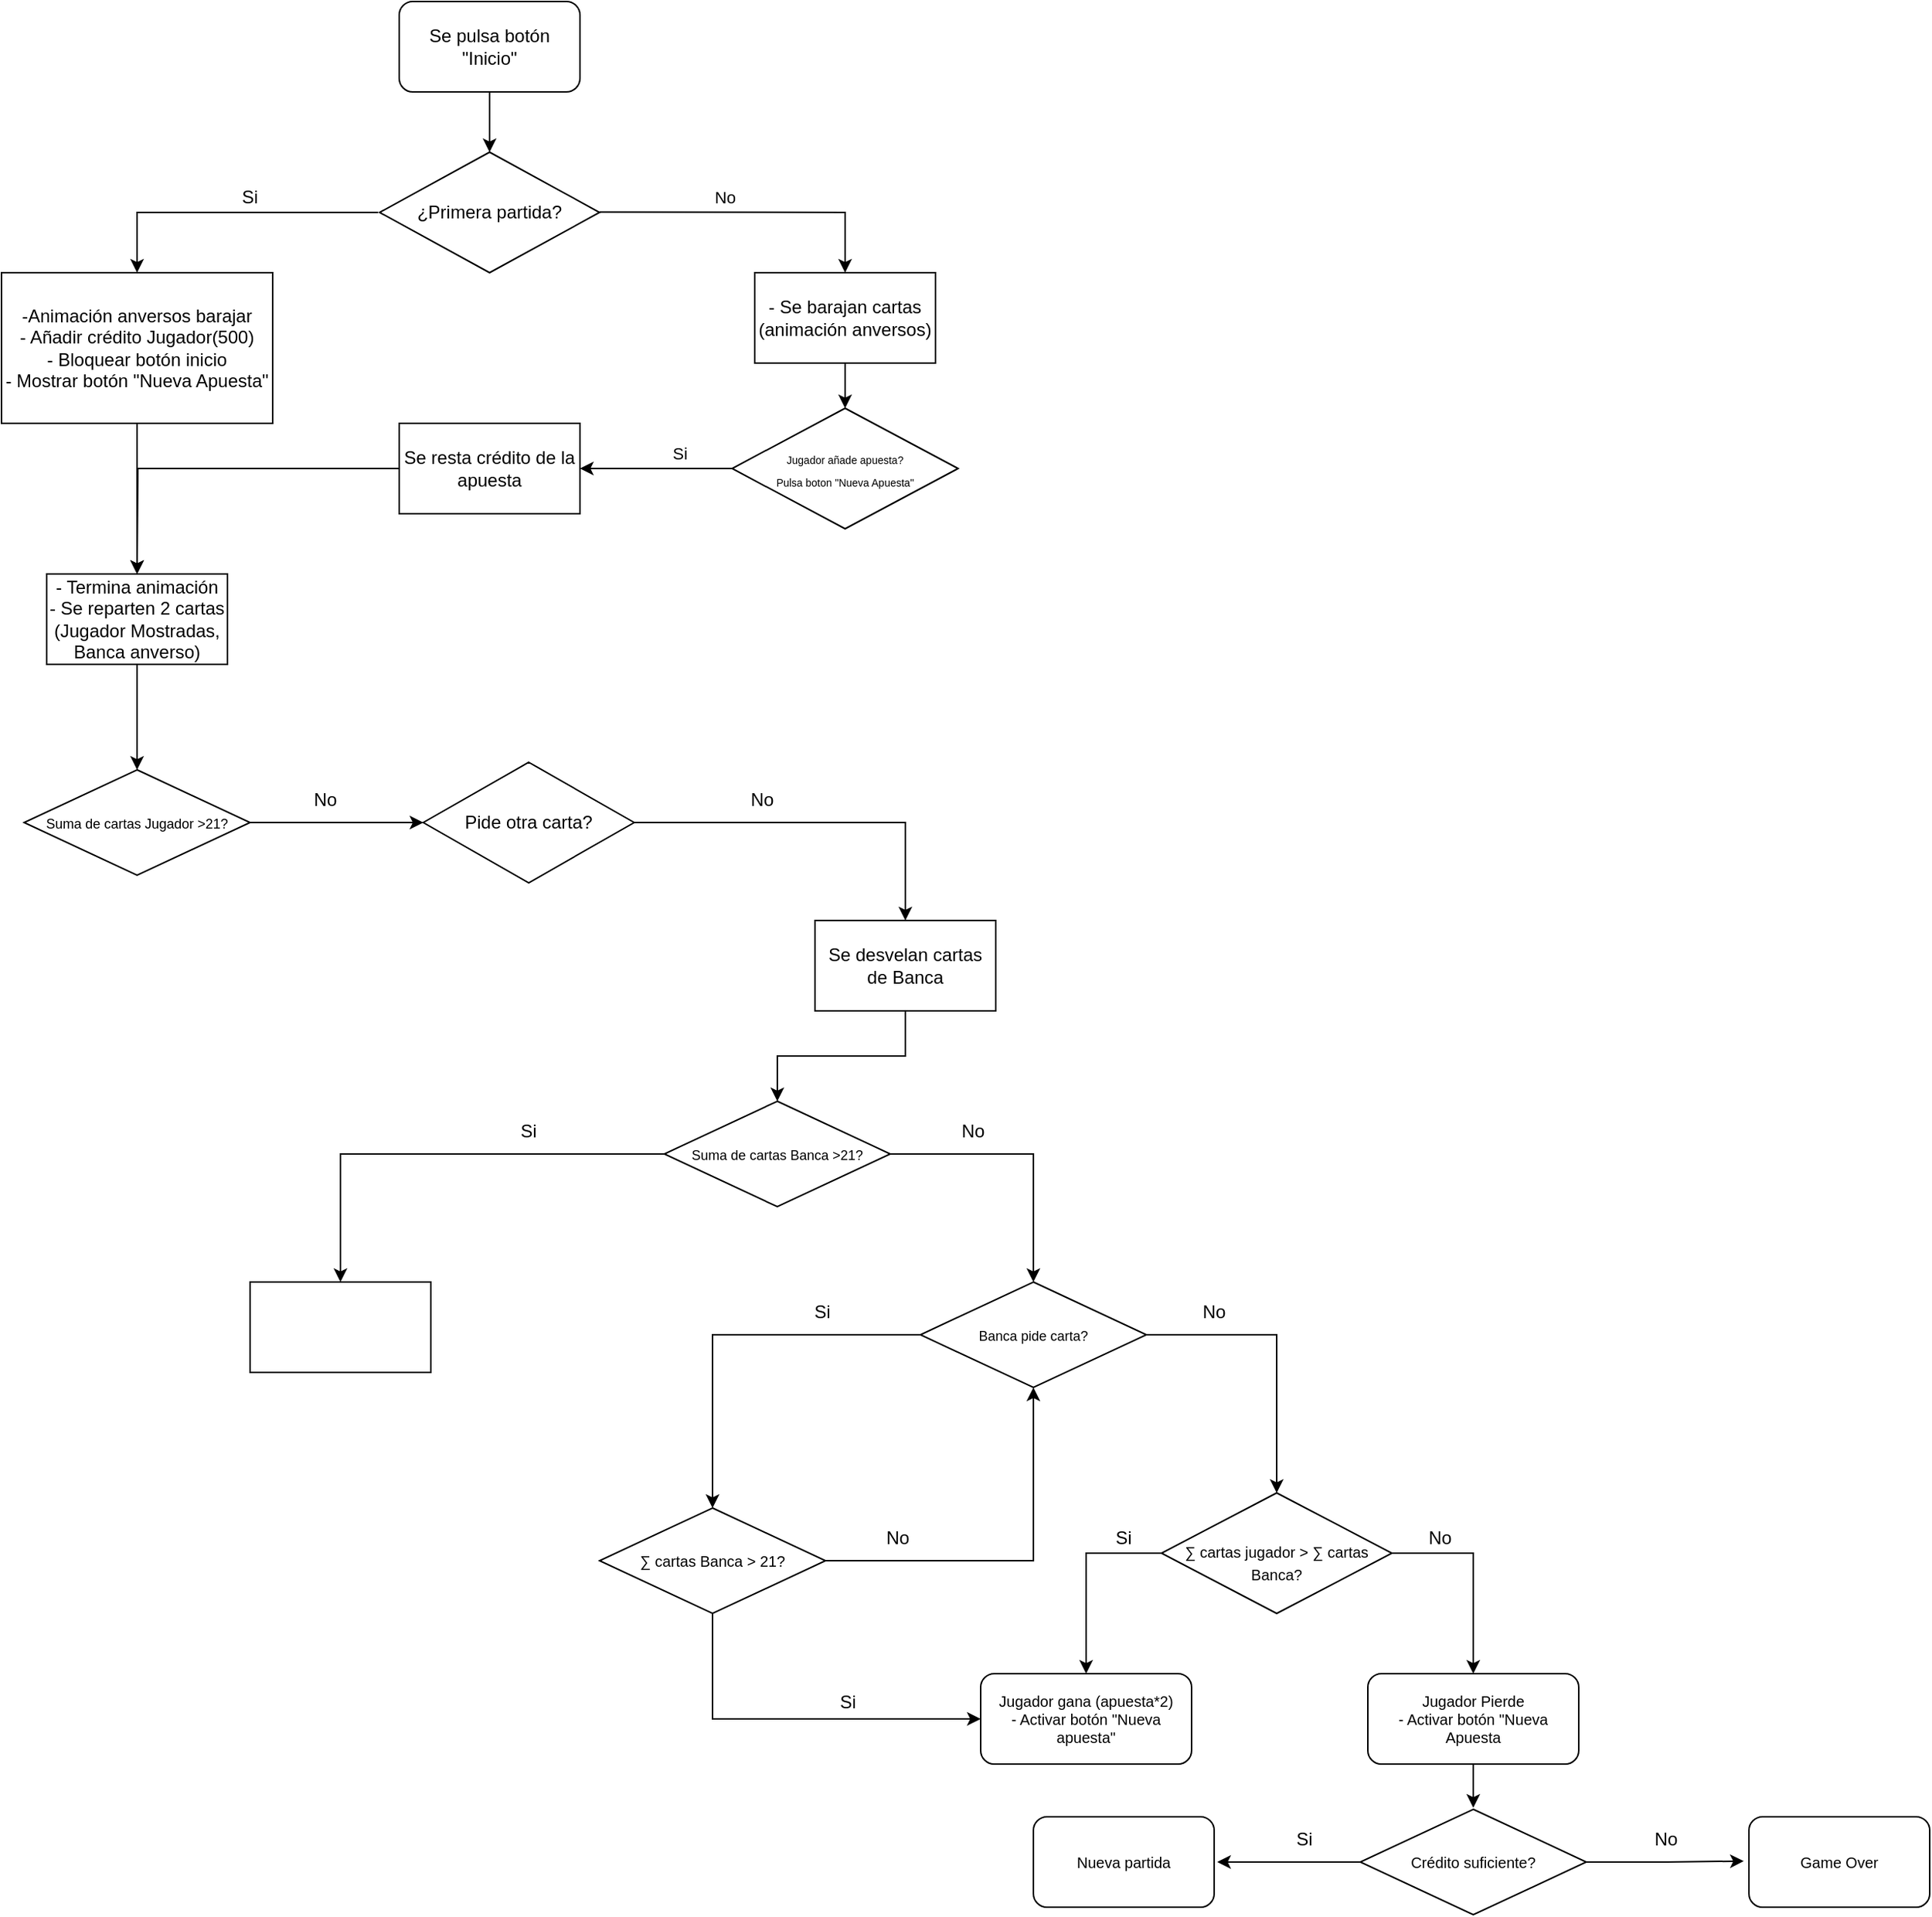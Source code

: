 <mxfile version="17.4.2" type="github">
  <diagram id="C5RBs43oDa-KdzZeNtuy" name="Page-1">
    <mxGraphModel dx="1178" dy="655" grid="1" gridSize="10" guides="1" tooltips="1" connect="1" arrows="1" fold="1" page="1" pageScale="1" pageWidth="827" pageHeight="1169" math="0" shadow="0">
      <root>
        <mxCell id="WIyWlLk6GJQsqaUBKTNV-0" />
        <mxCell id="WIyWlLk6GJQsqaUBKTNV-1" parent="WIyWlLk6GJQsqaUBKTNV-0" />
        <mxCell id="qIoHM2bMdAqv-RKR4ZxZ-0" value="Se pulsa botón &quot;Inicio&quot;" style="rounded=1;whiteSpace=wrap;html=1;" vertex="1" parent="WIyWlLk6GJQsqaUBKTNV-1">
          <mxGeometry x="354" y="30" width="120" height="60" as="geometry" />
        </mxCell>
        <mxCell id="qIoHM2bMdAqv-RKR4ZxZ-1" value="" style="endArrow=classic;html=1;rounded=0;exitX=0.5;exitY=1;exitDx=0;exitDy=0;" edge="1" parent="WIyWlLk6GJQsqaUBKTNV-1" source="qIoHM2bMdAqv-RKR4ZxZ-0">
          <mxGeometry width="50" height="50" relative="1" as="geometry">
            <mxPoint x="390" y="600" as="sourcePoint" />
            <mxPoint x="414" y="130" as="targetPoint" />
          </mxGeometry>
        </mxCell>
        <mxCell id="qIoHM2bMdAqv-RKR4ZxZ-13" value="" style="edgeStyle=orthogonalEdgeStyle;rounded=0;orthogonalLoop=1;jettySize=auto;html=1;" edge="1" parent="WIyWlLk6GJQsqaUBKTNV-1" source="qIoHM2bMdAqv-RKR4ZxZ-2" target="qIoHM2bMdAqv-RKR4ZxZ-12">
          <mxGeometry relative="1" as="geometry" />
        </mxCell>
        <mxCell id="qIoHM2bMdAqv-RKR4ZxZ-2" value="-Animación anversos barajar&lt;br&gt;- Añadir crédito Jugador(500)&lt;br&gt;- Bloquear botón inicio&lt;br&gt;- Mostrar botón &quot;Nueva Apuesta&quot;&lt;br&gt;" style="rounded=0;whiteSpace=wrap;html=1;" vertex="1" parent="WIyWlLk6GJQsqaUBKTNV-1">
          <mxGeometry x="90" y="210" width="180" height="100" as="geometry" />
        </mxCell>
        <mxCell id="qIoHM2bMdAqv-RKR4ZxZ-3" value="¿Primera partida?" style="rhombus;whiteSpace=wrap;html=1;" vertex="1" parent="WIyWlLk6GJQsqaUBKTNV-1">
          <mxGeometry x="341" y="130" width="146" height="80" as="geometry" />
        </mxCell>
        <mxCell id="qIoHM2bMdAqv-RKR4ZxZ-4" value="Si" style="endArrow=classic;html=1;rounded=0;entryX=0.5;entryY=0;entryDx=0;entryDy=0;" edge="1" parent="WIyWlLk6GJQsqaUBKTNV-1" target="qIoHM2bMdAqv-RKR4ZxZ-2">
          <mxGeometry x="-1" y="256" relative="1" as="geometry">
            <mxPoint x="340" y="170" as="sourcePoint" />
            <mxPoint x="240" y="170" as="targetPoint" />
            <Array as="points">
              <mxPoint x="180" y="170" />
            </Array>
            <mxPoint x="200" y="-96" as="offset" />
          </mxGeometry>
        </mxCell>
        <mxCell id="qIoHM2bMdAqv-RKR4ZxZ-6" value="" style="endArrow=classic;html=1;rounded=0;entryX=0.5;entryY=0;entryDx=0;entryDy=0;" edge="1" parent="WIyWlLk6GJQsqaUBKTNV-1" target="qIoHM2bMdAqv-RKR4ZxZ-8">
          <mxGeometry relative="1" as="geometry">
            <mxPoint x="487" y="169.71" as="sourcePoint" />
            <mxPoint x="587" y="169.71" as="targetPoint" />
            <Array as="points">
              <mxPoint x="650" y="170" />
            </Array>
          </mxGeometry>
        </mxCell>
        <mxCell id="qIoHM2bMdAqv-RKR4ZxZ-7" value="No" style="edgeLabel;resizable=0;html=1;align=center;verticalAlign=middle;" connectable="0" vertex="1" parent="qIoHM2bMdAqv-RKR4ZxZ-6">
          <mxGeometry relative="1" as="geometry">
            <mxPoint x="-19" y="-10" as="offset" />
          </mxGeometry>
        </mxCell>
        <mxCell id="qIoHM2bMdAqv-RKR4ZxZ-15" style="edgeStyle=orthogonalEdgeStyle;rounded=0;orthogonalLoop=1;jettySize=auto;html=1;exitX=0.5;exitY=1;exitDx=0;exitDy=0;entryX=0.5;entryY=0;entryDx=0;entryDy=0;" edge="1" parent="WIyWlLk6GJQsqaUBKTNV-1" source="qIoHM2bMdAqv-RKR4ZxZ-8" target="qIoHM2bMdAqv-RKR4ZxZ-14">
          <mxGeometry relative="1" as="geometry" />
        </mxCell>
        <mxCell id="qIoHM2bMdAqv-RKR4ZxZ-8" value="- Se barajan cartas (animación anversos)&lt;br&gt;" style="rounded=0;whiteSpace=wrap;html=1;" vertex="1" parent="WIyWlLk6GJQsqaUBKTNV-1">
          <mxGeometry x="590" y="210" width="120" height="60" as="geometry" />
        </mxCell>
        <mxCell id="qIoHM2bMdAqv-RKR4ZxZ-25" value="" style="edgeStyle=orthogonalEdgeStyle;rounded=0;orthogonalLoop=1;jettySize=auto;html=1;fontSize=12;" edge="1" parent="WIyWlLk6GJQsqaUBKTNV-1" source="qIoHM2bMdAqv-RKR4ZxZ-12" target="qIoHM2bMdAqv-RKR4ZxZ-24">
          <mxGeometry relative="1" as="geometry" />
        </mxCell>
        <mxCell id="qIoHM2bMdAqv-RKR4ZxZ-12" value="- Termina animación&lt;br&gt;- Se reparten 2 cartas (Jugador Mostradas,&lt;br&gt;Banca anverso)" style="whiteSpace=wrap;html=1;rounded=0;" vertex="1" parent="WIyWlLk6GJQsqaUBKTNV-1">
          <mxGeometry x="120" y="410" width="120" height="60" as="geometry" />
        </mxCell>
        <mxCell id="qIoHM2bMdAqv-RKR4ZxZ-20" value="" style="edgeStyle=orthogonalEdgeStyle;rounded=0;orthogonalLoop=1;jettySize=auto;html=1;fontSize=7;" edge="1" parent="WIyWlLk6GJQsqaUBKTNV-1" source="qIoHM2bMdAqv-RKR4ZxZ-14" target="qIoHM2bMdAqv-RKR4ZxZ-19">
          <mxGeometry relative="1" as="geometry" />
        </mxCell>
        <mxCell id="qIoHM2bMdAqv-RKR4ZxZ-14" value="&lt;font style=&quot;font-size: 7px&quot;&gt;Jugador añade apuesta?&lt;br&gt;Pulsa boton &quot;Nueva Apuesta&quot;&lt;/font&gt;" style="rhombus;whiteSpace=wrap;html=1;" vertex="1" parent="WIyWlLk6GJQsqaUBKTNV-1">
          <mxGeometry x="575" y="300" width="150" height="80" as="geometry" />
        </mxCell>
        <mxCell id="qIoHM2bMdAqv-RKR4ZxZ-21" style="edgeStyle=orthogonalEdgeStyle;rounded=0;orthogonalLoop=1;jettySize=auto;html=1;fontSize=7;" edge="1" parent="WIyWlLk6GJQsqaUBKTNV-1" source="qIoHM2bMdAqv-RKR4ZxZ-19">
          <mxGeometry relative="1" as="geometry">
            <mxPoint x="180" y="410" as="targetPoint" />
          </mxGeometry>
        </mxCell>
        <mxCell id="qIoHM2bMdAqv-RKR4ZxZ-19" value="Se resta crédito de la apuesta" style="whiteSpace=wrap;html=1;" vertex="1" parent="WIyWlLk6GJQsqaUBKTNV-1">
          <mxGeometry x="354" y="310" width="120" height="60" as="geometry" />
        </mxCell>
        <mxCell id="qIoHM2bMdAqv-RKR4ZxZ-23" value="&lt;font style=&quot;font-size: 12px&quot;&gt;Si&lt;/font&gt;" style="text;html=1;strokeColor=none;fillColor=none;align=center;verticalAlign=middle;whiteSpace=wrap;rounded=0;fontSize=7;" vertex="1" parent="WIyWlLk6GJQsqaUBKTNV-1">
          <mxGeometry x="240" y="150" width="30" height="20" as="geometry" />
        </mxCell>
        <mxCell id="qIoHM2bMdAqv-RKR4ZxZ-27" value="" style="edgeStyle=orthogonalEdgeStyle;rounded=0;orthogonalLoop=1;jettySize=auto;html=1;fontSize=9;" edge="1" parent="WIyWlLk6GJQsqaUBKTNV-1" source="qIoHM2bMdAqv-RKR4ZxZ-24" target="qIoHM2bMdAqv-RKR4ZxZ-26">
          <mxGeometry relative="1" as="geometry" />
        </mxCell>
        <mxCell id="qIoHM2bMdAqv-RKR4ZxZ-24" value="&lt;font style=&quot;font-size: 9px&quot;&gt;Suma de cartas Jugador &amp;gt;21?&lt;/font&gt;" style="rhombus;whiteSpace=wrap;html=1;rounded=0;" vertex="1" parent="WIyWlLk6GJQsqaUBKTNV-1">
          <mxGeometry x="105" y="540" width="150" height="70" as="geometry" />
        </mxCell>
        <mxCell id="qIoHM2bMdAqv-RKR4ZxZ-30" value="" style="edgeStyle=orthogonalEdgeStyle;rounded=0;orthogonalLoop=1;jettySize=auto;html=1;fontSize=9;" edge="1" parent="WIyWlLk6GJQsqaUBKTNV-1" source="qIoHM2bMdAqv-RKR4ZxZ-26" target="qIoHM2bMdAqv-RKR4ZxZ-29">
          <mxGeometry relative="1" as="geometry" />
        </mxCell>
        <mxCell id="qIoHM2bMdAqv-RKR4ZxZ-26" value="Pide otra carta?" style="rhombus;whiteSpace=wrap;html=1;rounded=0;" vertex="1" parent="WIyWlLk6GJQsqaUBKTNV-1">
          <mxGeometry x="370" y="535" width="140" height="80" as="geometry" />
        </mxCell>
        <mxCell id="qIoHM2bMdAqv-RKR4ZxZ-35" style="edgeStyle=orthogonalEdgeStyle;rounded=0;orthogonalLoop=1;jettySize=auto;html=1;entryX=0.5;entryY=0;entryDx=0;entryDy=0;fontSize=9;" edge="1" parent="WIyWlLk6GJQsqaUBKTNV-1" source="qIoHM2bMdAqv-RKR4ZxZ-29" target="qIoHM2bMdAqv-RKR4ZxZ-34">
          <mxGeometry relative="1" as="geometry" />
        </mxCell>
        <mxCell id="qIoHM2bMdAqv-RKR4ZxZ-29" value="Se desvelan cartas de Banca" style="whiteSpace=wrap;html=1;rounded=0;" vertex="1" parent="WIyWlLk6GJQsqaUBKTNV-1">
          <mxGeometry x="630" y="640" width="120" height="60" as="geometry" />
        </mxCell>
        <mxCell id="qIoHM2bMdAqv-RKR4ZxZ-31" value="&lt;font style=&quot;font-size: 12px&quot;&gt;No&lt;/font&gt;" style="text;html=1;strokeColor=none;fillColor=none;align=center;verticalAlign=middle;whiteSpace=wrap;rounded=0;fontSize=7;" vertex="1" parent="WIyWlLk6GJQsqaUBKTNV-1">
          <mxGeometry x="290" y="550" width="30" height="20" as="geometry" />
        </mxCell>
        <mxCell id="qIoHM2bMdAqv-RKR4ZxZ-32" value="&lt;font style=&quot;font-size: 12px&quot;&gt;Si&lt;/font&gt;" style="text;html=1;strokeColor=none;fillColor=none;align=center;verticalAlign=middle;whiteSpace=wrap;rounded=0;fontSize=7;" vertex="1" parent="WIyWlLk6GJQsqaUBKTNV-1">
          <mxGeometry x="425" y="770" width="30" height="20" as="geometry" />
        </mxCell>
        <mxCell id="qIoHM2bMdAqv-RKR4ZxZ-33" value="&lt;font style=&quot;font-size: 12px&quot;&gt;No&lt;/font&gt;" style="text;html=1;strokeColor=none;fillColor=none;align=center;verticalAlign=middle;whiteSpace=wrap;rounded=0;fontSize=7;" vertex="1" parent="WIyWlLk6GJQsqaUBKTNV-1">
          <mxGeometry x="580" y="550" width="30" height="20" as="geometry" />
        </mxCell>
        <mxCell id="qIoHM2bMdAqv-RKR4ZxZ-39" value="" style="edgeStyle=orthogonalEdgeStyle;rounded=0;orthogonalLoop=1;jettySize=auto;html=1;fontSize=9;" edge="1" parent="WIyWlLk6GJQsqaUBKTNV-1" source="qIoHM2bMdAqv-RKR4ZxZ-34" target="qIoHM2bMdAqv-RKR4ZxZ-38">
          <mxGeometry relative="1" as="geometry" />
        </mxCell>
        <mxCell id="qIoHM2bMdAqv-RKR4ZxZ-62" value="" style="edgeStyle=orthogonalEdgeStyle;rounded=0;orthogonalLoop=1;jettySize=auto;html=1;fontSize=10;" edge="1" parent="WIyWlLk6GJQsqaUBKTNV-1" source="qIoHM2bMdAqv-RKR4ZxZ-34" target="qIoHM2bMdAqv-RKR4ZxZ-61">
          <mxGeometry relative="1" as="geometry" />
        </mxCell>
        <mxCell id="qIoHM2bMdAqv-RKR4ZxZ-34" value="&lt;font style=&quot;font-size: 9px&quot;&gt;Suma de cartas Banca &amp;gt;21?&lt;/font&gt;" style="rhombus;whiteSpace=wrap;html=1;rounded=0;" vertex="1" parent="WIyWlLk6GJQsqaUBKTNV-1">
          <mxGeometry x="530" y="760" width="150" height="70" as="geometry" />
        </mxCell>
        <mxCell id="qIoHM2bMdAqv-RKR4ZxZ-38" value="" style="whiteSpace=wrap;html=1;rounded=0;" vertex="1" parent="WIyWlLk6GJQsqaUBKTNV-1">
          <mxGeometry x="255" y="880" width="120" height="60" as="geometry" />
        </mxCell>
        <mxCell id="qIoHM2bMdAqv-RKR4ZxZ-44" style="edgeStyle=orthogonalEdgeStyle;rounded=0;orthogonalLoop=1;jettySize=auto;html=1;exitX=0;exitY=0.5;exitDx=0;exitDy=0;entryX=0.5;entryY=0;entryDx=0;entryDy=0;fontSize=10;" edge="1" parent="WIyWlLk6GJQsqaUBKTNV-1" source="qIoHM2bMdAqv-RKR4ZxZ-41" target="qIoHM2bMdAqv-RKR4ZxZ-43">
          <mxGeometry relative="1" as="geometry" />
        </mxCell>
        <mxCell id="qIoHM2bMdAqv-RKR4ZxZ-46" style="edgeStyle=orthogonalEdgeStyle;rounded=0;orthogonalLoop=1;jettySize=auto;html=1;entryX=0.5;entryY=0;entryDx=0;entryDy=0;fontSize=10;exitX=1;exitY=0.5;exitDx=0;exitDy=0;" edge="1" parent="WIyWlLk6GJQsqaUBKTNV-1" source="qIoHM2bMdAqv-RKR4ZxZ-41" target="qIoHM2bMdAqv-RKR4ZxZ-45">
          <mxGeometry relative="1" as="geometry" />
        </mxCell>
        <mxCell id="qIoHM2bMdAqv-RKR4ZxZ-41" value="&lt;p class=&quot;MsoNormal&quot; style=&quot;line-height: 1&quot;&gt;&lt;/p&gt;&lt;font style=&quot;font-size: 10px&quot;&gt;&lt;span&gt;∑&lt;/span&gt;&amp;nbsp;cartas jugador &amp;gt;&amp;nbsp;&lt;span&gt;∑&amp;nbsp;&lt;/span&gt;&lt;span&gt;cartas Banca?&lt;/span&gt;&lt;br&gt;&lt;/font&gt;" style="rhombus;whiteSpace=wrap;html=1;rounded=0;" vertex="1" parent="WIyWlLk6GJQsqaUBKTNV-1">
          <mxGeometry x="860" y="1020" width="153" height="80" as="geometry" />
        </mxCell>
        <mxCell id="qIoHM2bMdAqv-RKR4ZxZ-43" value="Jugador gana (apuesta*2)&lt;br&gt;- Activar botón &quot;Nueva apuesta&quot;" style="rounded=1;whiteSpace=wrap;html=1;fontSize=10;" vertex="1" parent="WIyWlLk6GJQsqaUBKTNV-1">
          <mxGeometry x="740" y="1140" width="140" height="60" as="geometry" />
        </mxCell>
        <mxCell id="qIoHM2bMdAqv-RKR4ZxZ-48" value="" style="edgeStyle=orthogonalEdgeStyle;rounded=0;orthogonalLoop=1;jettySize=auto;html=1;fontSize=10;entryX=0.5;entryY=0;entryDx=0;entryDy=0;" edge="1" parent="WIyWlLk6GJQsqaUBKTNV-1" source="qIoHM2bMdAqv-RKR4ZxZ-45">
          <mxGeometry relative="1" as="geometry">
            <mxPoint x="1067" y="1229" as="targetPoint" />
          </mxGeometry>
        </mxCell>
        <mxCell id="qIoHM2bMdAqv-RKR4ZxZ-45" value="Jugador Pierde&lt;br&gt;- Activar botón &quot;Nueva Apuesta" style="rounded=1;whiteSpace=wrap;html=1;fontSize=10;" vertex="1" parent="WIyWlLk6GJQsqaUBKTNV-1">
          <mxGeometry x="997" y="1140" width="140" height="60" as="geometry" />
        </mxCell>
        <mxCell id="qIoHM2bMdAqv-RKR4ZxZ-53" value="" style="edgeStyle=orthogonalEdgeStyle;rounded=0;orthogonalLoop=1;jettySize=auto;html=1;fontSize=10;" edge="1" parent="WIyWlLk6GJQsqaUBKTNV-1" source="qIoHM2bMdAqv-RKR4ZxZ-51">
          <mxGeometry relative="1" as="geometry">
            <mxPoint x="897" y="1265" as="targetPoint" />
          </mxGeometry>
        </mxCell>
        <mxCell id="qIoHM2bMdAqv-RKR4ZxZ-59" style="edgeStyle=orthogonalEdgeStyle;rounded=0;orthogonalLoop=1;jettySize=auto;html=1;entryX=-0.029;entryY=0.49;entryDx=0;entryDy=0;entryPerimeter=0;fontSize=10;" edge="1" parent="WIyWlLk6GJQsqaUBKTNV-1" source="qIoHM2bMdAqv-RKR4ZxZ-51" target="qIoHM2bMdAqv-RKR4ZxZ-58">
          <mxGeometry relative="1" as="geometry" />
        </mxCell>
        <mxCell id="qIoHM2bMdAqv-RKR4ZxZ-51" value="&lt;font size=&quot;1&quot;&gt;Crédito suficiente?&lt;/font&gt;" style="rhombus;whiteSpace=wrap;html=1;rounded=0;" vertex="1" parent="WIyWlLk6GJQsqaUBKTNV-1">
          <mxGeometry x="992" y="1230" width="150" height="70" as="geometry" />
        </mxCell>
        <mxCell id="qIoHM2bMdAqv-RKR4ZxZ-54" value="Nueva partida" style="rounded=1;whiteSpace=wrap;html=1;fontSize=10;" vertex="1" parent="WIyWlLk6GJQsqaUBKTNV-1">
          <mxGeometry x="775" y="1235" width="120" height="60" as="geometry" />
        </mxCell>
        <mxCell id="qIoHM2bMdAqv-RKR4ZxZ-55" value="&lt;font style=&quot;font-size: 12px&quot;&gt;Si&lt;/font&gt;" style="text;html=1;strokeColor=none;fillColor=none;align=center;verticalAlign=middle;whiteSpace=wrap;rounded=0;fontSize=7;" vertex="1" parent="WIyWlLk6GJQsqaUBKTNV-1">
          <mxGeometry x="820" y="1040" width="30" height="20" as="geometry" />
        </mxCell>
        <mxCell id="qIoHM2bMdAqv-RKR4ZxZ-56" value="&lt;font style=&quot;font-size: 12px&quot;&gt;Si&lt;/font&gt;" style="text;html=1;strokeColor=none;fillColor=none;align=center;verticalAlign=middle;whiteSpace=wrap;rounded=0;fontSize=7;" vertex="1" parent="WIyWlLk6GJQsqaUBKTNV-1">
          <mxGeometry x="940" y="1240" width="30" height="20" as="geometry" />
        </mxCell>
        <mxCell id="qIoHM2bMdAqv-RKR4ZxZ-57" value="&lt;font style=&quot;font-size: 12px&quot;&gt;No&lt;/font&gt;" style="text;html=1;strokeColor=none;fillColor=none;align=center;verticalAlign=middle;whiteSpace=wrap;rounded=0;fontSize=7;" vertex="1" parent="WIyWlLk6GJQsqaUBKTNV-1">
          <mxGeometry x="1030" y="1040" width="30" height="20" as="geometry" />
        </mxCell>
        <mxCell id="qIoHM2bMdAqv-RKR4ZxZ-58" value="Game Over" style="rounded=1;whiteSpace=wrap;html=1;fontSize=10;" vertex="1" parent="WIyWlLk6GJQsqaUBKTNV-1">
          <mxGeometry x="1250" y="1235" width="120" height="60" as="geometry" />
        </mxCell>
        <mxCell id="qIoHM2bMdAqv-RKR4ZxZ-60" value="&lt;font style=&quot;font-size: 12px&quot;&gt;No&lt;/font&gt;" style="text;html=1;strokeColor=none;fillColor=none;align=center;verticalAlign=middle;whiteSpace=wrap;rounded=0;fontSize=7;" vertex="1" parent="WIyWlLk6GJQsqaUBKTNV-1">
          <mxGeometry x="1180" y="1240" width="30" height="20" as="geometry" />
        </mxCell>
        <mxCell id="qIoHM2bMdAqv-RKR4ZxZ-63" style="edgeStyle=orthogonalEdgeStyle;rounded=0;orthogonalLoop=1;jettySize=auto;html=1;entryX=0.5;entryY=0;entryDx=0;entryDy=0;fontSize=10;" edge="1" parent="WIyWlLk6GJQsqaUBKTNV-1" source="qIoHM2bMdAqv-RKR4ZxZ-61" target="qIoHM2bMdAqv-RKR4ZxZ-41">
          <mxGeometry relative="1" as="geometry" />
        </mxCell>
        <mxCell id="qIoHM2bMdAqv-RKR4ZxZ-67" value="" style="edgeStyle=orthogonalEdgeStyle;rounded=0;orthogonalLoop=1;jettySize=auto;html=1;fontSize=10;" edge="1" parent="WIyWlLk6GJQsqaUBKTNV-1" source="qIoHM2bMdAqv-RKR4ZxZ-61" target="qIoHM2bMdAqv-RKR4ZxZ-66">
          <mxGeometry relative="1" as="geometry" />
        </mxCell>
        <mxCell id="qIoHM2bMdAqv-RKR4ZxZ-61" value="&lt;font style=&quot;font-size: 9px&quot;&gt;Banca pide carta?&lt;/font&gt;" style="rhombus;whiteSpace=wrap;html=1;rounded=0;" vertex="1" parent="WIyWlLk6GJQsqaUBKTNV-1">
          <mxGeometry x="700" y="880" width="150" height="70" as="geometry" />
        </mxCell>
        <mxCell id="qIoHM2bMdAqv-RKR4ZxZ-64" value="&lt;font style=&quot;font-size: 12px&quot;&gt;No&lt;/font&gt;" style="text;html=1;strokeColor=none;fillColor=none;align=center;verticalAlign=middle;whiteSpace=wrap;rounded=0;fontSize=7;" vertex="1" parent="WIyWlLk6GJQsqaUBKTNV-1">
          <mxGeometry x="720" y="770" width="30" height="20" as="geometry" />
        </mxCell>
        <mxCell id="qIoHM2bMdAqv-RKR4ZxZ-65" value="&lt;font style=&quot;font-size: 12px&quot;&gt;No&lt;/font&gt;" style="text;html=1;strokeColor=none;fillColor=none;align=center;verticalAlign=middle;whiteSpace=wrap;rounded=0;fontSize=7;" vertex="1" parent="WIyWlLk6GJQsqaUBKTNV-1">
          <mxGeometry x="880" y="890" width="30" height="20" as="geometry" />
        </mxCell>
        <mxCell id="qIoHM2bMdAqv-RKR4ZxZ-73" style="edgeStyle=orthogonalEdgeStyle;rounded=0;orthogonalLoop=1;jettySize=auto;html=1;exitX=0.5;exitY=1;exitDx=0;exitDy=0;entryX=0;entryY=0.5;entryDx=0;entryDy=0;fontSize=10;" edge="1" parent="WIyWlLk6GJQsqaUBKTNV-1" source="qIoHM2bMdAqv-RKR4ZxZ-66" target="qIoHM2bMdAqv-RKR4ZxZ-43">
          <mxGeometry relative="1" as="geometry" />
        </mxCell>
        <mxCell id="qIoHM2bMdAqv-RKR4ZxZ-75" style="edgeStyle=orthogonalEdgeStyle;rounded=0;orthogonalLoop=1;jettySize=auto;html=1;exitX=1;exitY=0.5;exitDx=0;exitDy=0;entryX=0.5;entryY=1;entryDx=0;entryDy=0;fontSize=10;" edge="1" parent="WIyWlLk6GJQsqaUBKTNV-1" source="qIoHM2bMdAqv-RKR4ZxZ-66" target="qIoHM2bMdAqv-RKR4ZxZ-61">
          <mxGeometry relative="1" as="geometry" />
        </mxCell>
        <mxCell id="qIoHM2bMdAqv-RKR4ZxZ-66" value="&lt;span style=&quot;font-size: 10px&quot;&gt;∑&lt;/span&gt;&lt;span style=&quot;font-size: 10px&quot;&gt;&amp;nbsp;cartas Banca &amp;gt; 21?&lt;/span&gt;" style="rhombus;whiteSpace=wrap;html=1;rounded=0;" vertex="1" parent="WIyWlLk6GJQsqaUBKTNV-1">
          <mxGeometry x="487" y="1030" width="150" height="70" as="geometry" />
        </mxCell>
        <mxCell id="qIoHM2bMdAqv-RKR4ZxZ-69" value="&lt;font style=&quot;font-size: 12px&quot;&gt;Si&lt;/font&gt;" style="text;html=1;strokeColor=none;fillColor=none;align=center;verticalAlign=middle;whiteSpace=wrap;rounded=0;fontSize=7;" vertex="1" parent="WIyWlLk6GJQsqaUBKTNV-1">
          <mxGeometry x="637" y="1149" width="30" height="20" as="geometry" />
        </mxCell>
        <mxCell id="qIoHM2bMdAqv-RKR4ZxZ-70" value="&lt;font style=&quot;font-size: 12px&quot;&gt;Si&lt;/font&gt;" style="text;html=1;strokeColor=none;fillColor=none;align=center;verticalAlign=middle;whiteSpace=wrap;rounded=0;fontSize=7;" vertex="1" parent="WIyWlLk6GJQsqaUBKTNV-1">
          <mxGeometry x="620" y="890" width="30" height="20" as="geometry" />
        </mxCell>
        <mxCell id="qIoHM2bMdAqv-RKR4ZxZ-76" value="&lt;font style=&quot;font-size: 12px&quot;&gt;No&lt;/font&gt;" style="text;html=1;strokeColor=none;fillColor=none;align=center;verticalAlign=middle;whiteSpace=wrap;rounded=0;fontSize=7;" vertex="1" parent="WIyWlLk6GJQsqaUBKTNV-1">
          <mxGeometry x="670" y="1040" width="30" height="20" as="geometry" />
        </mxCell>
      </root>
    </mxGraphModel>
  </diagram>
</mxfile>

